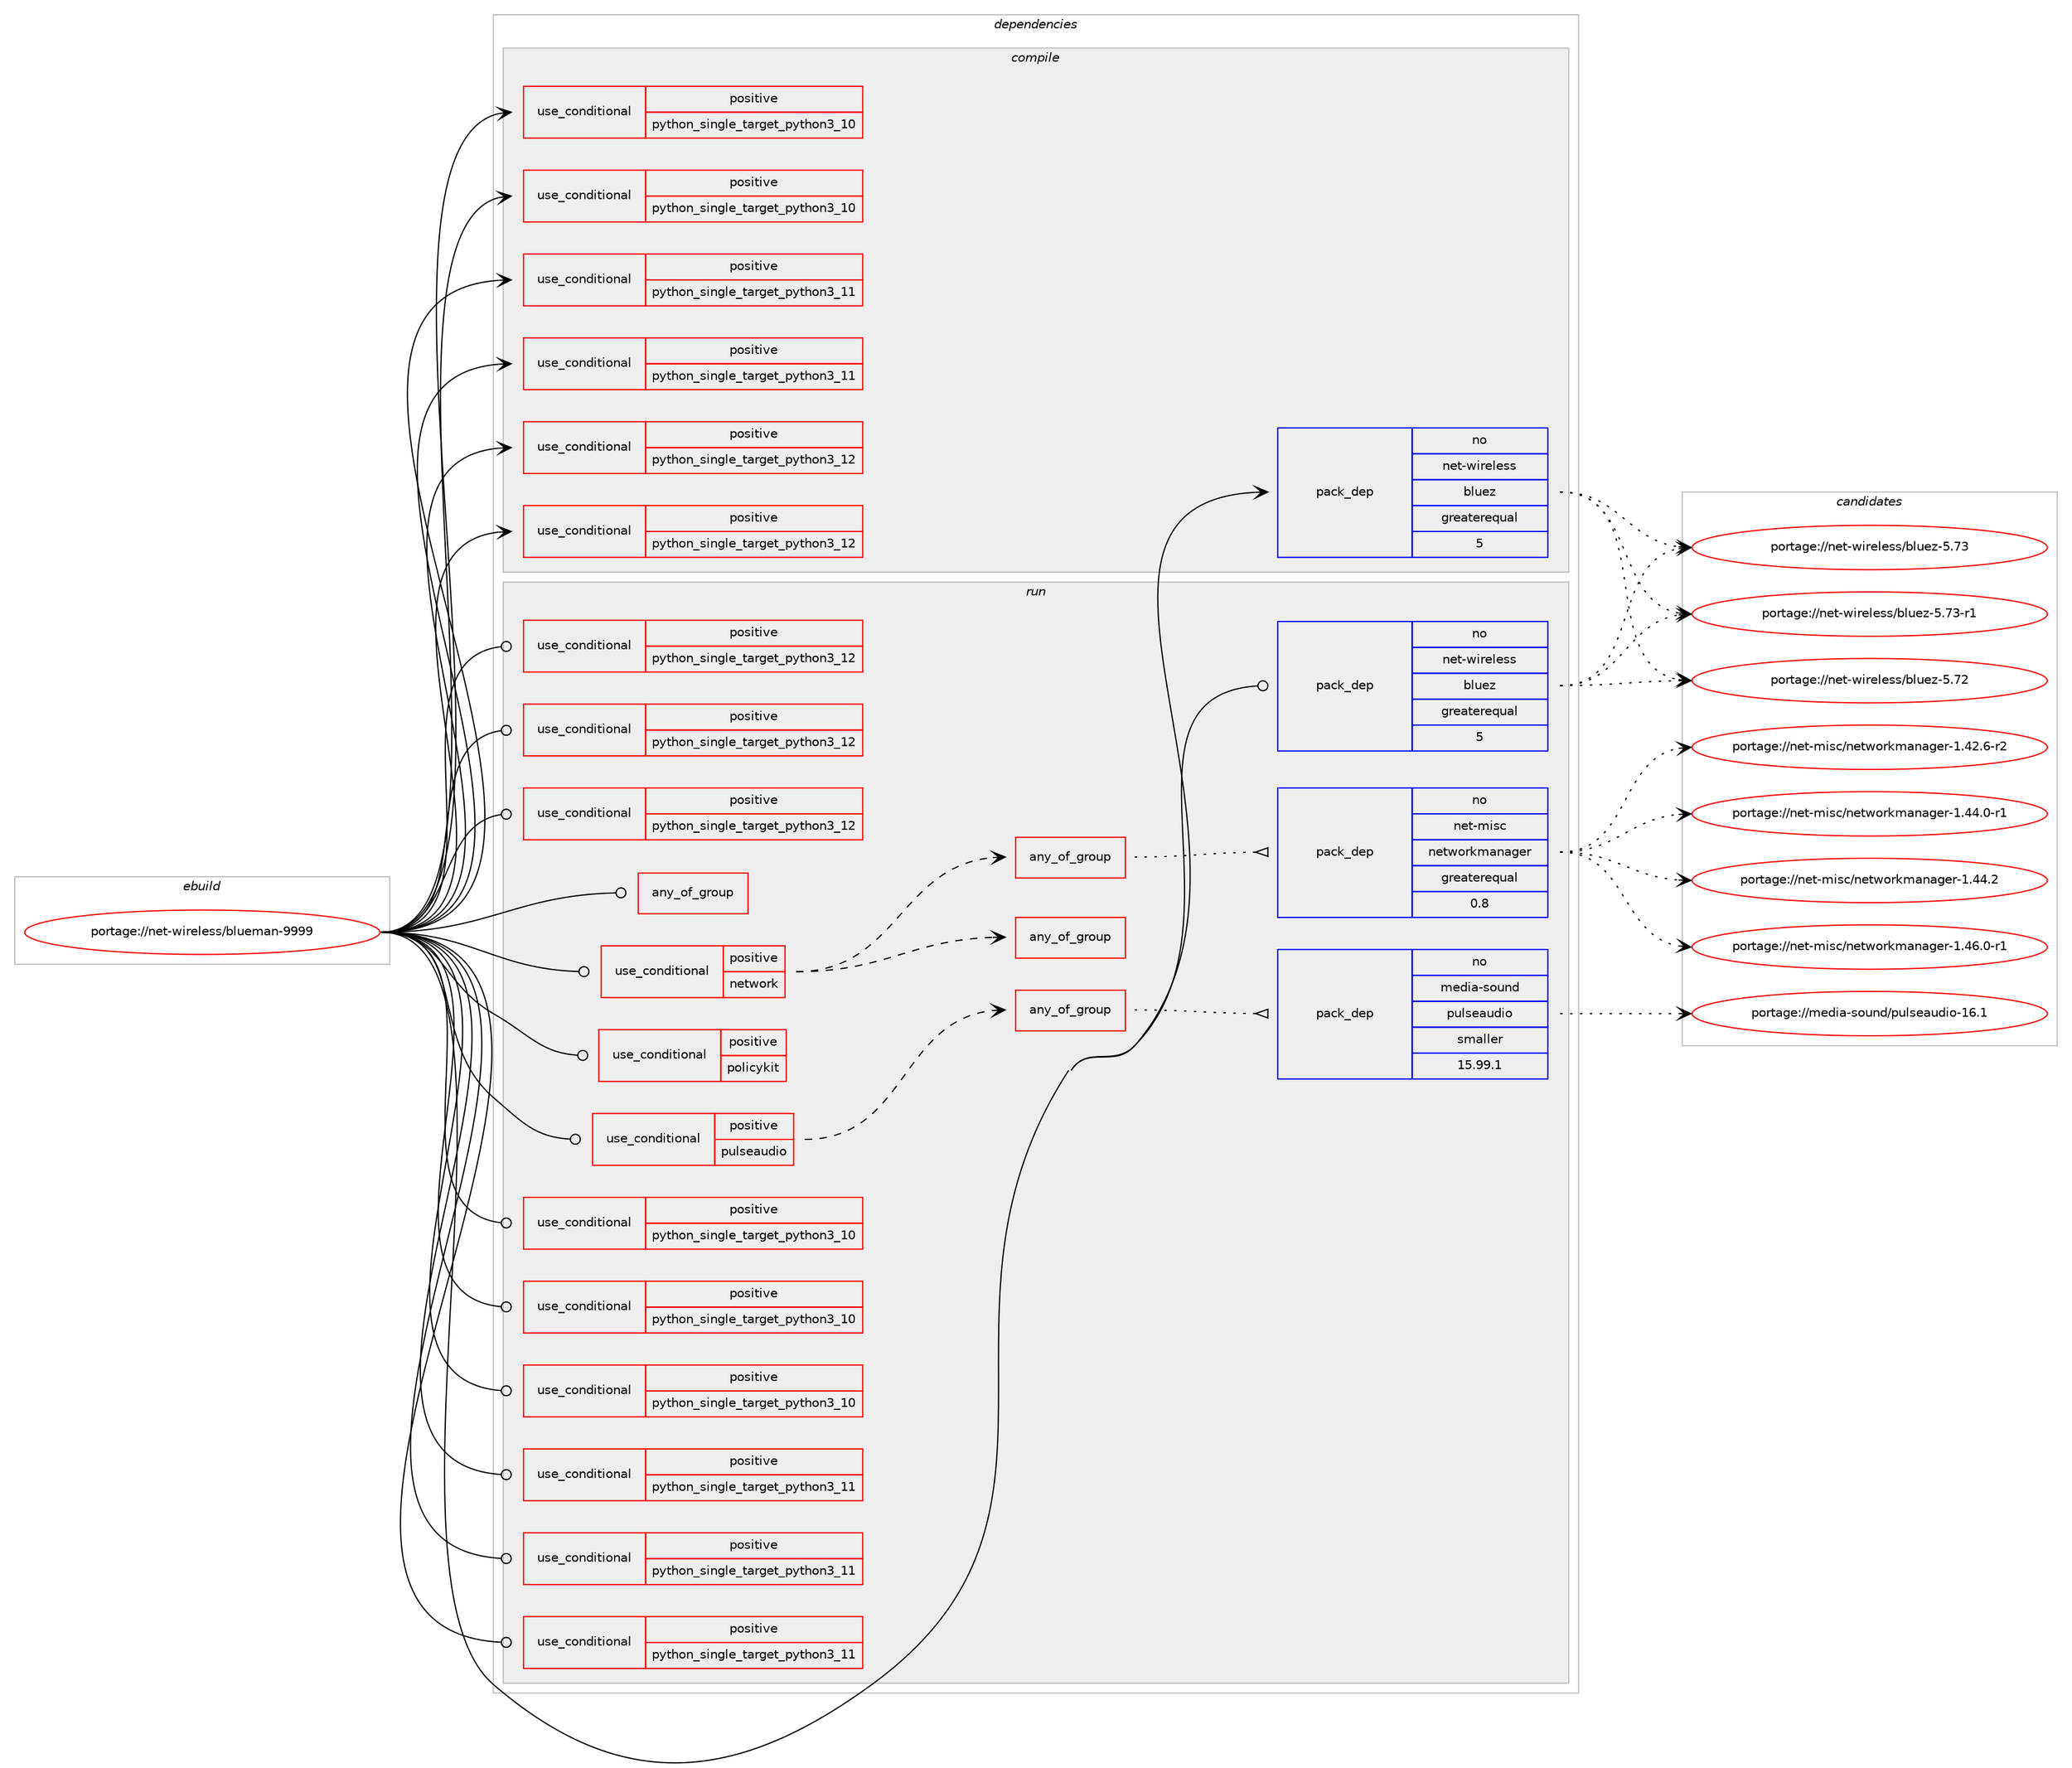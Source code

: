 digraph prolog {

# *************
# Graph options
# *************

newrank=true;
concentrate=true;
compound=true;
graph [rankdir=LR,fontname=Helvetica,fontsize=10,ranksep=1.5];#, ranksep=2.5, nodesep=0.2];
edge  [arrowhead=vee];
node  [fontname=Helvetica,fontsize=10];

# **********
# The ebuild
# **********

subgraph cluster_leftcol {
color=gray;
rank=same;
label=<<i>ebuild</i>>;
id [label="portage://net-wireless/blueman-9999", color=red, width=4, href="../net-wireless/blueman-9999.svg"];
}

# ****************
# The dependencies
# ****************

subgraph cluster_midcol {
color=gray;
label=<<i>dependencies</i>>;
subgraph cluster_compile {
fillcolor="#eeeeee";
style=filled;
label=<<i>compile</i>>;
subgraph cond499 {
dependency673 [label=<<TABLE BORDER="0" CELLBORDER="1" CELLSPACING="0" CELLPADDING="4"><TR><TD ROWSPAN="3" CELLPADDING="10">use_conditional</TD></TR><TR><TD>positive</TD></TR><TR><TD>python_single_target_python3_10</TD></TR></TABLE>>, shape=none, color=red];
# *** BEGIN UNKNOWN DEPENDENCY TYPE (TODO) ***
# dependency673 -> package_dependency(portage://net-wireless/blueman-9999,install,no,dev-lang,python,none,[,,],[slot(3.10)],[])
# *** END UNKNOWN DEPENDENCY TYPE (TODO) ***

}
id:e -> dependency673:w [weight=20,style="solid",arrowhead="vee"];
subgraph cond500 {
dependency674 [label=<<TABLE BORDER="0" CELLBORDER="1" CELLSPACING="0" CELLPADDING="4"><TR><TD ROWSPAN="3" CELLPADDING="10">use_conditional</TD></TR><TR><TD>positive</TD></TR><TR><TD>python_single_target_python3_10</TD></TR></TABLE>>, shape=none, color=red];
# *** BEGIN UNKNOWN DEPENDENCY TYPE (TODO) ***
# dependency674 -> package_dependency(portage://net-wireless/blueman-9999,install,no,dev-python,pygobject,none,[,,],[slot(3)],[use(enable(python_targets_python3_10),negative)])
# *** END UNKNOWN DEPENDENCY TYPE (TODO) ***

}
id:e -> dependency674:w [weight=20,style="solid",arrowhead="vee"];
subgraph cond501 {
dependency675 [label=<<TABLE BORDER="0" CELLBORDER="1" CELLSPACING="0" CELLPADDING="4"><TR><TD ROWSPAN="3" CELLPADDING="10">use_conditional</TD></TR><TR><TD>positive</TD></TR><TR><TD>python_single_target_python3_11</TD></TR></TABLE>>, shape=none, color=red];
# *** BEGIN UNKNOWN DEPENDENCY TYPE (TODO) ***
# dependency675 -> package_dependency(portage://net-wireless/blueman-9999,install,no,dev-lang,python,none,[,,],[slot(3.11)],[])
# *** END UNKNOWN DEPENDENCY TYPE (TODO) ***

}
id:e -> dependency675:w [weight=20,style="solid",arrowhead="vee"];
subgraph cond502 {
dependency676 [label=<<TABLE BORDER="0" CELLBORDER="1" CELLSPACING="0" CELLPADDING="4"><TR><TD ROWSPAN="3" CELLPADDING="10">use_conditional</TD></TR><TR><TD>positive</TD></TR><TR><TD>python_single_target_python3_11</TD></TR></TABLE>>, shape=none, color=red];
# *** BEGIN UNKNOWN DEPENDENCY TYPE (TODO) ***
# dependency676 -> package_dependency(portage://net-wireless/blueman-9999,install,no,dev-python,pygobject,none,[,,],[slot(3)],[use(enable(python_targets_python3_11),negative)])
# *** END UNKNOWN DEPENDENCY TYPE (TODO) ***

}
id:e -> dependency676:w [weight=20,style="solid",arrowhead="vee"];
subgraph cond503 {
dependency677 [label=<<TABLE BORDER="0" CELLBORDER="1" CELLSPACING="0" CELLPADDING="4"><TR><TD ROWSPAN="3" CELLPADDING="10">use_conditional</TD></TR><TR><TD>positive</TD></TR><TR><TD>python_single_target_python3_12</TD></TR></TABLE>>, shape=none, color=red];
# *** BEGIN UNKNOWN DEPENDENCY TYPE (TODO) ***
# dependency677 -> package_dependency(portage://net-wireless/blueman-9999,install,no,dev-lang,python,none,[,,],[slot(3.12)],[])
# *** END UNKNOWN DEPENDENCY TYPE (TODO) ***

}
id:e -> dependency677:w [weight=20,style="solid",arrowhead="vee"];
subgraph cond504 {
dependency678 [label=<<TABLE BORDER="0" CELLBORDER="1" CELLSPACING="0" CELLPADDING="4"><TR><TD ROWSPAN="3" CELLPADDING="10">use_conditional</TD></TR><TR><TD>positive</TD></TR><TR><TD>python_single_target_python3_12</TD></TR></TABLE>>, shape=none, color=red];
# *** BEGIN UNKNOWN DEPENDENCY TYPE (TODO) ***
# dependency678 -> package_dependency(portage://net-wireless/blueman-9999,install,no,dev-python,pygobject,none,[,,],[slot(3)],[use(enable(python_targets_python3_12),negative)])
# *** END UNKNOWN DEPENDENCY TYPE (TODO) ***

}
id:e -> dependency678:w [weight=20,style="solid",arrowhead="vee"];
subgraph pack147 {
dependency679 [label=<<TABLE BORDER="0" CELLBORDER="1" CELLSPACING="0" CELLPADDING="4" WIDTH="220"><TR><TD ROWSPAN="6" CELLPADDING="30">pack_dep</TD></TR><TR><TD WIDTH="110">no</TD></TR><TR><TD>net-wireless</TD></TR><TR><TD>bluez</TD></TR><TR><TD>greaterequal</TD></TR><TR><TD>5</TD></TR></TABLE>>, shape=none, color=blue];
}
id:e -> dependency679:w [weight=20,style="solid",arrowhead="vee"];
}
subgraph cluster_compileandrun {
fillcolor="#eeeeee";
style=filled;
label=<<i>compile and run</i>>;
}
subgraph cluster_run {
fillcolor="#eeeeee";
style=filled;
label=<<i>run</i>>;
subgraph any28 {
dependency680 [label=<<TABLE BORDER="0" CELLBORDER="1" CELLSPACING="0" CELLPADDING="4"><TR><TD CELLPADDING="10">any_of_group</TD></TR></TABLE>>, shape=none, color=red];# *** BEGIN UNKNOWN DEPENDENCY TYPE (TODO) ***
# dependency680 -> package_dependency(portage://net-wireless/blueman-9999,run,no,x11-themes,adwaita-icon-theme,none,[,,],[],[])
# *** END UNKNOWN DEPENDENCY TYPE (TODO) ***

# *** BEGIN UNKNOWN DEPENDENCY TYPE (TODO) ***
# dependency680 -> package_dependency(portage://net-wireless/blueman-9999,run,no,x11-themes,faenza-icon-theme,none,[,,],[],[])
# *** END UNKNOWN DEPENDENCY TYPE (TODO) ***

# *** BEGIN UNKNOWN DEPENDENCY TYPE (TODO) ***
# dependency680 -> package_dependency(portage://net-wireless/blueman-9999,run,no,x11-themes,mate-icon-theme,none,[,,],[],[])
# *** END UNKNOWN DEPENDENCY TYPE (TODO) ***

}
id:e -> dependency680:w [weight=20,style="solid",arrowhead="odot"];
subgraph cond505 {
dependency681 [label=<<TABLE BORDER="0" CELLBORDER="1" CELLSPACING="0" CELLPADDING="4"><TR><TD ROWSPAN="3" CELLPADDING="10">use_conditional</TD></TR><TR><TD>positive</TD></TR><TR><TD>network</TD></TR></TABLE>>, shape=none, color=red];
# *** BEGIN UNKNOWN DEPENDENCY TYPE (TODO) ***
# dependency681 -> package_dependency(portage://net-wireless/blueman-9999,run,no,net-firewall,iptables,none,[,,],[],[])
# *** END UNKNOWN DEPENDENCY TYPE (TODO) ***

subgraph any29 {
dependency682 [label=<<TABLE BORDER="0" CELLBORDER="1" CELLSPACING="0" CELLPADDING="4"><TR><TD CELLPADDING="10">any_of_group</TD></TR></TABLE>>, shape=none, color=red];# *** BEGIN UNKNOWN DEPENDENCY TYPE (TODO) ***
# dependency682 -> package_dependency(portage://net-wireless/blueman-9999,run,no,sys-apps,net-tools,none,[,,],[],[])
# *** END UNKNOWN DEPENDENCY TYPE (TODO) ***

# *** BEGIN UNKNOWN DEPENDENCY TYPE (TODO) ***
# dependency682 -> package_dependency(portage://net-wireless/blueman-9999,run,no,sys-apps,iproute2,none,[,,],[],[])
# *** END UNKNOWN DEPENDENCY TYPE (TODO) ***

}
dependency681:e -> dependency682:w [weight=20,style="dashed",arrowhead="vee"];
subgraph any30 {
dependency683 [label=<<TABLE BORDER="0" CELLBORDER="1" CELLSPACING="0" CELLPADDING="4"><TR><TD CELLPADDING="10">any_of_group</TD></TR></TABLE>>, shape=none, color=red];# *** BEGIN UNKNOWN DEPENDENCY TYPE (TODO) ***
# dependency683 -> package_dependency(portage://net-wireless/blueman-9999,run,no,net-dns,dnsmasq,none,[,,],[],[])
# *** END UNKNOWN DEPENDENCY TYPE (TODO) ***

# *** BEGIN UNKNOWN DEPENDENCY TYPE (TODO) ***
# dependency683 -> package_dependency(portage://net-wireless/blueman-9999,run,no,net-misc,dhcp,none,[,,],[],[])
# *** END UNKNOWN DEPENDENCY TYPE (TODO) ***

subgraph pack148 {
dependency684 [label=<<TABLE BORDER="0" CELLBORDER="1" CELLSPACING="0" CELLPADDING="4" WIDTH="220"><TR><TD ROWSPAN="6" CELLPADDING="30">pack_dep</TD></TR><TR><TD WIDTH="110">no</TD></TR><TR><TD>net-misc</TD></TR><TR><TD>networkmanager</TD></TR><TR><TD>greaterequal</TD></TR><TR><TD>0.8</TD></TR></TABLE>>, shape=none, color=blue];
}
dependency683:e -> dependency684:w [weight=20,style="dotted",arrowhead="oinv"];
}
dependency681:e -> dependency683:w [weight=20,style="dashed",arrowhead="vee"];
}
id:e -> dependency681:w [weight=20,style="solid",arrowhead="odot"];
subgraph cond506 {
dependency685 [label=<<TABLE BORDER="0" CELLBORDER="1" CELLSPACING="0" CELLPADDING="4"><TR><TD ROWSPAN="3" CELLPADDING="10">use_conditional</TD></TR><TR><TD>positive</TD></TR><TR><TD>policykit</TD></TR></TABLE>>, shape=none, color=red];
# *** BEGIN UNKNOWN DEPENDENCY TYPE (TODO) ***
# dependency685 -> package_dependency(portage://net-wireless/blueman-9999,run,no,sys-auth,polkit,none,[,,],[],[])
# *** END UNKNOWN DEPENDENCY TYPE (TODO) ***

}
id:e -> dependency685:w [weight=20,style="solid",arrowhead="odot"];
subgraph cond507 {
dependency686 [label=<<TABLE BORDER="0" CELLBORDER="1" CELLSPACING="0" CELLPADDING="4"><TR><TD ROWSPAN="3" CELLPADDING="10">use_conditional</TD></TR><TR><TD>positive</TD></TR><TR><TD>pulseaudio</TD></TR></TABLE>>, shape=none, color=red];
subgraph any31 {
dependency687 [label=<<TABLE BORDER="0" CELLBORDER="1" CELLSPACING="0" CELLPADDING="4"><TR><TD CELLPADDING="10">any_of_group</TD></TR></TABLE>>, shape=none, color=red];# *** BEGIN UNKNOWN DEPENDENCY TYPE (TODO) ***
# dependency687 -> package_dependency(portage://net-wireless/blueman-9999,run,no,media-sound,pulseaudio-daemon,none,[,,],[],[use(enable(bluetooth),none)])
# *** END UNKNOWN DEPENDENCY TYPE (TODO) ***

# *** BEGIN UNKNOWN DEPENDENCY TYPE (TODO) ***
# dependency687 -> package_dependency(portage://net-wireless/blueman-9999,run,no,media-video,pipewire,none,[,,],[],[use(enable(bluetooth),none)])
# *** END UNKNOWN DEPENDENCY TYPE (TODO) ***

subgraph pack149 {
dependency688 [label=<<TABLE BORDER="0" CELLBORDER="1" CELLSPACING="0" CELLPADDING="4" WIDTH="220"><TR><TD ROWSPAN="6" CELLPADDING="30">pack_dep</TD></TR><TR><TD WIDTH="110">no</TD></TR><TR><TD>media-sound</TD></TR><TR><TD>pulseaudio</TD></TR><TR><TD>smaller</TD></TR><TR><TD>15.99.1</TD></TR></TABLE>>, shape=none, color=blue];
}
dependency687:e -> dependency688:w [weight=20,style="dotted",arrowhead="oinv"];
}
dependency686:e -> dependency687:w [weight=20,style="dashed",arrowhead="vee"];
}
id:e -> dependency686:w [weight=20,style="solid",arrowhead="odot"];
subgraph cond508 {
dependency689 [label=<<TABLE BORDER="0" CELLBORDER="1" CELLSPACING="0" CELLPADDING="4"><TR><TD ROWSPAN="3" CELLPADDING="10">use_conditional</TD></TR><TR><TD>positive</TD></TR><TR><TD>python_single_target_python3_10</TD></TR></TABLE>>, shape=none, color=red];
# *** BEGIN UNKNOWN DEPENDENCY TYPE (TODO) ***
# dependency689 -> package_dependency(portage://net-wireless/blueman-9999,run,no,dev-lang,python,none,[,,],[slot(3.10)],[])
# *** END UNKNOWN DEPENDENCY TYPE (TODO) ***

}
id:e -> dependency689:w [weight=20,style="solid",arrowhead="odot"];
subgraph cond509 {
dependency690 [label=<<TABLE BORDER="0" CELLBORDER="1" CELLSPACING="0" CELLPADDING="4"><TR><TD ROWSPAN="3" CELLPADDING="10">use_conditional</TD></TR><TR><TD>positive</TD></TR><TR><TD>python_single_target_python3_10</TD></TR></TABLE>>, shape=none, color=red];
# *** BEGIN UNKNOWN DEPENDENCY TYPE (TODO) ***
# dependency690 -> package_dependency(portage://net-wireless/blueman-9999,run,no,dev-python,pycairo,none,[,,],[],[use(enable(python_targets_python3_10),negative)])
# *** END UNKNOWN DEPENDENCY TYPE (TODO) ***

}
id:e -> dependency690:w [weight=20,style="solid",arrowhead="odot"];
subgraph cond510 {
dependency691 [label=<<TABLE BORDER="0" CELLBORDER="1" CELLSPACING="0" CELLPADDING="4"><TR><TD ROWSPAN="3" CELLPADDING="10">use_conditional</TD></TR><TR><TD>positive</TD></TR><TR><TD>python_single_target_python3_10</TD></TR></TABLE>>, shape=none, color=red];
# *** BEGIN UNKNOWN DEPENDENCY TYPE (TODO) ***
# dependency691 -> package_dependency(portage://net-wireless/blueman-9999,run,no,dev-python,pygobject,none,[,,],[slot(3)],[use(enable(python_targets_python3_10),negative)])
# *** END UNKNOWN DEPENDENCY TYPE (TODO) ***

}
id:e -> dependency691:w [weight=20,style="solid",arrowhead="odot"];
subgraph cond511 {
dependency692 [label=<<TABLE BORDER="0" CELLBORDER="1" CELLSPACING="0" CELLPADDING="4"><TR><TD ROWSPAN="3" CELLPADDING="10">use_conditional</TD></TR><TR><TD>positive</TD></TR><TR><TD>python_single_target_python3_11</TD></TR></TABLE>>, shape=none, color=red];
# *** BEGIN UNKNOWN DEPENDENCY TYPE (TODO) ***
# dependency692 -> package_dependency(portage://net-wireless/blueman-9999,run,no,dev-lang,python,none,[,,],[slot(3.11)],[])
# *** END UNKNOWN DEPENDENCY TYPE (TODO) ***

}
id:e -> dependency692:w [weight=20,style="solid",arrowhead="odot"];
subgraph cond512 {
dependency693 [label=<<TABLE BORDER="0" CELLBORDER="1" CELLSPACING="0" CELLPADDING="4"><TR><TD ROWSPAN="3" CELLPADDING="10">use_conditional</TD></TR><TR><TD>positive</TD></TR><TR><TD>python_single_target_python3_11</TD></TR></TABLE>>, shape=none, color=red];
# *** BEGIN UNKNOWN DEPENDENCY TYPE (TODO) ***
# dependency693 -> package_dependency(portage://net-wireless/blueman-9999,run,no,dev-python,pycairo,none,[,,],[],[use(enable(python_targets_python3_11),negative)])
# *** END UNKNOWN DEPENDENCY TYPE (TODO) ***

}
id:e -> dependency693:w [weight=20,style="solid",arrowhead="odot"];
subgraph cond513 {
dependency694 [label=<<TABLE BORDER="0" CELLBORDER="1" CELLSPACING="0" CELLPADDING="4"><TR><TD ROWSPAN="3" CELLPADDING="10">use_conditional</TD></TR><TR><TD>positive</TD></TR><TR><TD>python_single_target_python3_11</TD></TR></TABLE>>, shape=none, color=red];
# *** BEGIN UNKNOWN DEPENDENCY TYPE (TODO) ***
# dependency694 -> package_dependency(portage://net-wireless/blueman-9999,run,no,dev-python,pygobject,none,[,,],[slot(3)],[use(enable(python_targets_python3_11),negative)])
# *** END UNKNOWN DEPENDENCY TYPE (TODO) ***

}
id:e -> dependency694:w [weight=20,style="solid",arrowhead="odot"];
subgraph cond514 {
dependency695 [label=<<TABLE BORDER="0" CELLBORDER="1" CELLSPACING="0" CELLPADDING="4"><TR><TD ROWSPAN="3" CELLPADDING="10">use_conditional</TD></TR><TR><TD>positive</TD></TR><TR><TD>python_single_target_python3_12</TD></TR></TABLE>>, shape=none, color=red];
# *** BEGIN UNKNOWN DEPENDENCY TYPE (TODO) ***
# dependency695 -> package_dependency(portage://net-wireless/blueman-9999,run,no,dev-lang,python,none,[,,],[slot(3.12)],[])
# *** END UNKNOWN DEPENDENCY TYPE (TODO) ***

}
id:e -> dependency695:w [weight=20,style="solid",arrowhead="odot"];
subgraph cond515 {
dependency696 [label=<<TABLE BORDER="0" CELLBORDER="1" CELLSPACING="0" CELLPADDING="4"><TR><TD ROWSPAN="3" CELLPADDING="10">use_conditional</TD></TR><TR><TD>positive</TD></TR><TR><TD>python_single_target_python3_12</TD></TR></TABLE>>, shape=none, color=red];
# *** BEGIN UNKNOWN DEPENDENCY TYPE (TODO) ***
# dependency696 -> package_dependency(portage://net-wireless/blueman-9999,run,no,dev-python,pycairo,none,[,,],[],[use(enable(python_targets_python3_12),negative)])
# *** END UNKNOWN DEPENDENCY TYPE (TODO) ***

}
id:e -> dependency696:w [weight=20,style="solid",arrowhead="odot"];
subgraph cond516 {
dependency697 [label=<<TABLE BORDER="0" CELLBORDER="1" CELLSPACING="0" CELLPADDING="4"><TR><TD ROWSPAN="3" CELLPADDING="10">use_conditional</TD></TR><TR><TD>positive</TD></TR><TR><TD>python_single_target_python3_12</TD></TR></TABLE>>, shape=none, color=red];
# *** BEGIN UNKNOWN DEPENDENCY TYPE (TODO) ***
# dependency697 -> package_dependency(portage://net-wireless/blueman-9999,run,no,dev-python,pygobject,none,[,,],[slot(3)],[use(enable(python_targets_python3_12),negative)])
# *** END UNKNOWN DEPENDENCY TYPE (TODO) ***

}
id:e -> dependency697:w [weight=20,style="solid",arrowhead="odot"];
subgraph pack150 {
dependency698 [label=<<TABLE BORDER="0" CELLBORDER="1" CELLSPACING="0" CELLPADDING="4" WIDTH="220"><TR><TD ROWSPAN="6" CELLPADDING="30">pack_dep</TD></TR><TR><TD WIDTH="110">no</TD></TR><TR><TD>net-wireless</TD></TR><TR><TD>bluez</TD></TR><TR><TD>greaterequal</TD></TR><TR><TD>5</TD></TR></TABLE>>, shape=none, color=blue];
}
id:e -> dependency698:w [weight=20,style="solid",arrowhead="odot"];
# *** BEGIN UNKNOWN DEPENDENCY TYPE (TODO) ***
# id -> package_dependency(portage://net-wireless/blueman-9999,run,no,sys-apps,dbus,none,[,,],[],[])
# *** END UNKNOWN DEPENDENCY TYPE (TODO) ***

# *** BEGIN UNKNOWN DEPENDENCY TYPE (TODO) ***
# id -> package_dependency(portage://net-wireless/blueman-9999,run,no,x11-libs,gtk+,none,[,,],[slot(3)],[use(enable(introspection),none),use(enable(X),none)])
# *** END UNKNOWN DEPENDENCY TYPE (TODO) ***

# *** BEGIN UNKNOWN DEPENDENCY TYPE (TODO) ***
# id -> package_dependency(portage://net-wireless/blueman-9999,run,no,x11-libs,libnotify,none,[,,],[],[use(enable(introspection),none)])
# *** END UNKNOWN DEPENDENCY TYPE (TODO) ***

}
}

# **************
# The candidates
# **************

subgraph cluster_choices {
rank=same;
color=gray;
label=<<i>candidates</i>>;

subgraph choice147 {
color=black;
nodesep=1;
choice1101011164511910511410110810111511547981081171011224553465550 [label="portage://net-wireless/bluez-5.72", color=red, width=4,href="../net-wireless/bluez-5.72.svg"];
choice1101011164511910511410110810111511547981081171011224553465551 [label="portage://net-wireless/bluez-5.73", color=red, width=4,href="../net-wireless/bluez-5.73.svg"];
choice11010111645119105114101108101115115479810811710112245534655514511449 [label="portage://net-wireless/bluez-5.73-r1", color=red, width=4,href="../net-wireless/bluez-5.73-r1.svg"];
dependency679:e -> choice1101011164511910511410110810111511547981081171011224553465550:w [style=dotted,weight="100"];
dependency679:e -> choice1101011164511910511410110810111511547981081171011224553465551:w [style=dotted,weight="100"];
dependency679:e -> choice11010111645119105114101108101115115479810811710112245534655514511449:w [style=dotted,weight="100"];
}
subgraph choice148 {
color=black;
nodesep=1;
choice1101011164510910511599471101011161191111141071099711097103101114454946525046544511450 [label="portage://net-misc/networkmanager-1.42.6-r2", color=red, width=4,href="../net-misc/networkmanager-1.42.6-r2.svg"];
choice1101011164510910511599471101011161191111141071099711097103101114454946525246484511449 [label="portage://net-misc/networkmanager-1.44.0-r1", color=red, width=4,href="../net-misc/networkmanager-1.44.0-r1.svg"];
choice110101116451091051159947110101116119111114107109971109710310111445494652524650 [label="portage://net-misc/networkmanager-1.44.2", color=red, width=4,href="../net-misc/networkmanager-1.44.2.svg"];
choice1101011164510910511599471101011161191111141071099711097103101114454946525446484511449 [label="portage://net-misc/networkmanager-1.46.0-r1", color=red, width=4,href="../net-misc/networkmanager-1.46.0-r1.svg"];
dependency684:e -> choice1101011164510910511599471101011161191111141071099711097103101114454946525046544511450:w [style=dotted,weight="100"];
dependency684:e -> choice1101011164510910511599471101011161191111141071099711097103101114454946525246484511449:w [style=dotted,weight="100"];
dependency684:e -> choice110101116451091051159947110101116119111114107109971109710310111445494652524650:w [style=dotted,weight="100"];
dependency684:e -> choice1101011164510910511599471101011161191111141071099711097103101114454946525446484511449:w [style=dotted,weight="100"];
}
subgraph choice149 {
color=black;
nodesep=1;
choice109101100105974511511111711010047112117108115101971171001051114549544649 [label="portage://media-sound/pulseaudio-16.1", color=red, width=4,href="../media-sound/pulseaudio-16.1.svg"];
dependency688:e -> choice109101100105974511511111711010047112117108115101971171001051114549544649:w [style=dotted,weight="100"];
}
subgraph choice150 {
color=black;
nodesep=1;
choice1101011164511910511410110810111511547981081171011224553465550 [label="portage://net-wireless/bluez-5.72", color=red, width=4,href="../net-wireless/bluez-5.72.svg"];
choice1101011164511910511410110810111511547981081171011224553465551 [label="portage://net-wireless/bluez-5.73", color=red, width=4,href="../net-wireless/bluez-5.73.svg"];
choice11010111645119105114101108101115115479810811710112245534655514511449 [label="portage://net-wireless/bluez-5.73-r1", color=red, width=4,href="../net-wireless/bluez-5.73-r1.svg"];
dependency698:e -> choice1101011164511910511410110810111511547981081171011224553465550:w [style=dotted,weight="100"];
dependency698:e -> choice1101011164511910511410110810111511547981081171011224553465551:w [style=dotted,weight="100"];
dependency698:e -> choice11010111645119105114101108101115115479810811710112245534655514511449:w [style=dotted,weight="100"];
}
}

}
